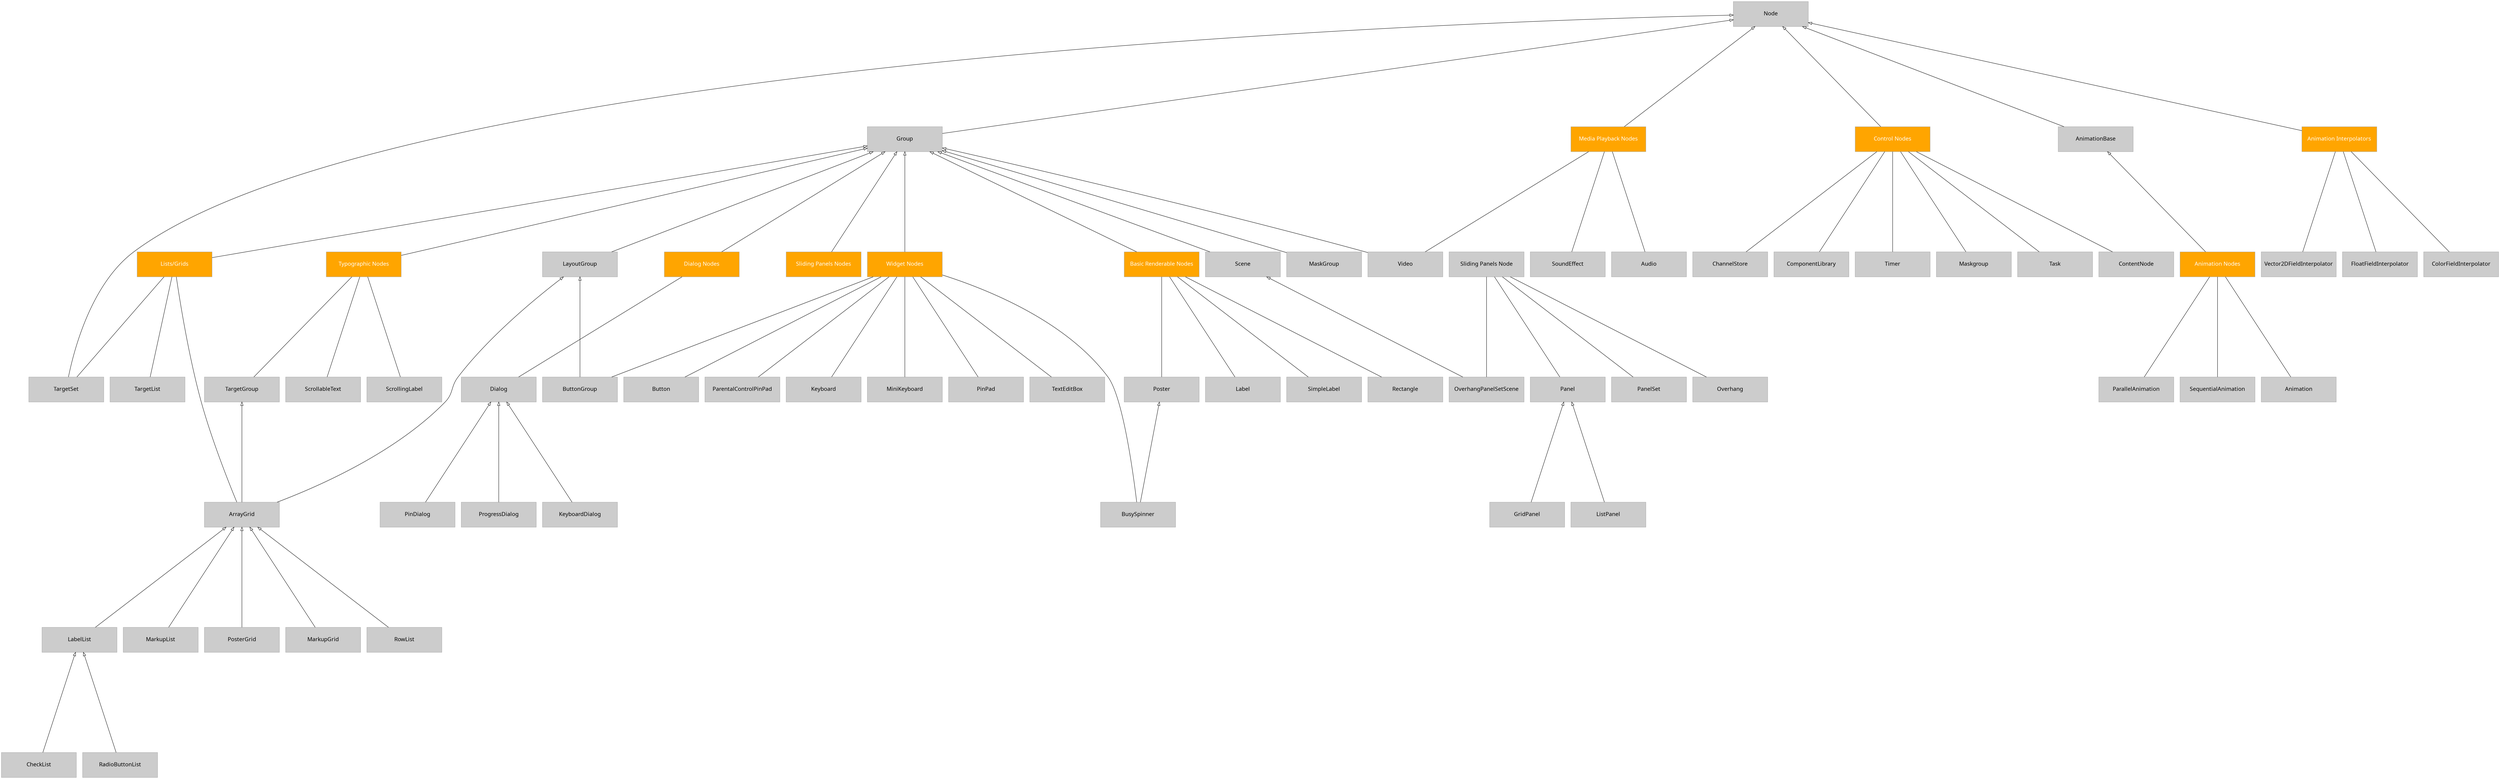 digraph Roku
{
	fontname = "Bitstream Vera Sans"
	fontsize = 12
	//splines = "line"
	compound = true;
	ranksep = "4 equally"
	Node [
		fontname = "Verdana"
		weight = bold
		fontsize = 16
		width = 3
		height = 1
		fixedsize = false
		shape = "record"
		style=filled
		color="#aaaaaa"
        fillcolor="#cccccc"
	]
	edge [
		fontname = "Bitstream Vera Sans"
		fontsize = 12
		arrowtail = "empty"
	]
	"Node" -> "Group" [dir=back]
	"Group" -> "LayoutGroup" [dir=back]
	"Lists/Grids" [fillcolor=orange, fontcolor=white]
	"Group" -> "Lists/Grids" [dir=back]
	"Lists/Grids" -> "ArrayGrid", "TargetList", "TargetSet" [arrowhead=none]
	"Node" -> "TargetSet" [dir=back]
	"LayoutGroup" -> "ArrayGrid" [dir=back]
	"ArrayGrid" -> "LabelList" , "MarkupList", "PosterGrid", "MarkupGrid", "RowList" [dir=back]
	"LabelList" -> "CheckList", "RadioButtonList" [dir=back]
	"Control Nodes" [fillcolor=orange, fontcolor=white]
	"Node" -> "Control Nodes" [dir=back]
	"Control Nodes" -> "ChannelStore", "ComponentLibrary", "Timer", "Maskgroup", "Task", "ContentNode" [arrowhead=none]
	"Group" -> "MaskGroup" [dir=back]
	"Node" -> "AnimationBase" [dir=back]
	"Animation Nodes" [fillcolor=orange, fontcolor=white]
	"AnimationBase" -> "Animation Nodes" [dir=back]
	"Animation Nodes" -> "ParallelAnimation", "SequentialAnimation", "Animation" [arrowhead=none]
	"Node" -> "Media Playback Nodes" [dir=back]
	"Media Playback Nodes" [fillcolor=orange, fontcolor=white]
	"Media Playback Nodes" -> "Video", "SoundEffect", "Audio" [arrowhead=none]
	"Group" -> "Video" [dir=back]
	"Typographic Nodes" [fillcolor=orange, fontcolor=white]
	"Group" -> "Typographic Nodes" [dir=back]
	"Typographic Nodes" -> "TargetGroup", "ScrollableText", "ScrollingLabel" [arrowhead=none]
	"TargetGroup" -> "ArrayGrid" [dir=back]
	"Widget Nodes" [fillcolor=orange, fontcolor=white]
	"Group" -> "Widget Nodes" [dir=back]
	"Widget Nodes" -> "ParentalControlPinPad", "Keyboard", "MiniKeyboard", "BusySpinner", "PinPad", "TextEditBox", "Button", "ButtonGroup" [arrowhead =none]
	"LayoutGroup" -> "ButtonGroup" [dir=back]
	"Basic Renderable Nodes" [fillcolor=orange, fontcolor=white]
	"Group" -> "Basic Renderable Nodes" [dir=back]
	"Basic Renderable Nodes" -> "SimpleLabel", "Rectangle", "Poster", "Label" [arrowhead=none]
	"Poster" -> "BusySpinner" [dir=back]
	"Animation Interpolators" [fillcolor=orange, fontcolor=white]
	"Node" -> "Animation Interpolators" [dir=back]
	"Animation Interpolators" -> "Vector2DFieldInterpolator", "FloatFieldInterpolator", "ColorFieldInterpolator" [arrowhead=none]
	"Group" -> "Scene" [dir=back]
	"Sliding Panels Nodes" [fillcolor=orange, fontcolor=white]
	"Group" -> "Sliding Panels Nodes" [dir=back]
	"Sliding Panels Node" -> "Panel", "PanelSet", "Overhang", "OverhangPanelSetScene" [arrowhead=none]
	"Scene" -> "OverhangPanelSetScene" [dir=back]
	"Panel" -> "ListPanel", "GridPanel" [dir=back]
	"Dialog Nodes" [fillcolor=orange, fontcolor=white]
	"Group" -> "Dialog Nodes" [dir=back]
	"Dialog Nodes" -> "Dialog" [arrowhead=none]
	"Dialog" -> "KeyboardDialog", "PinDialog", "ProgressDialog" [dir=back]
}